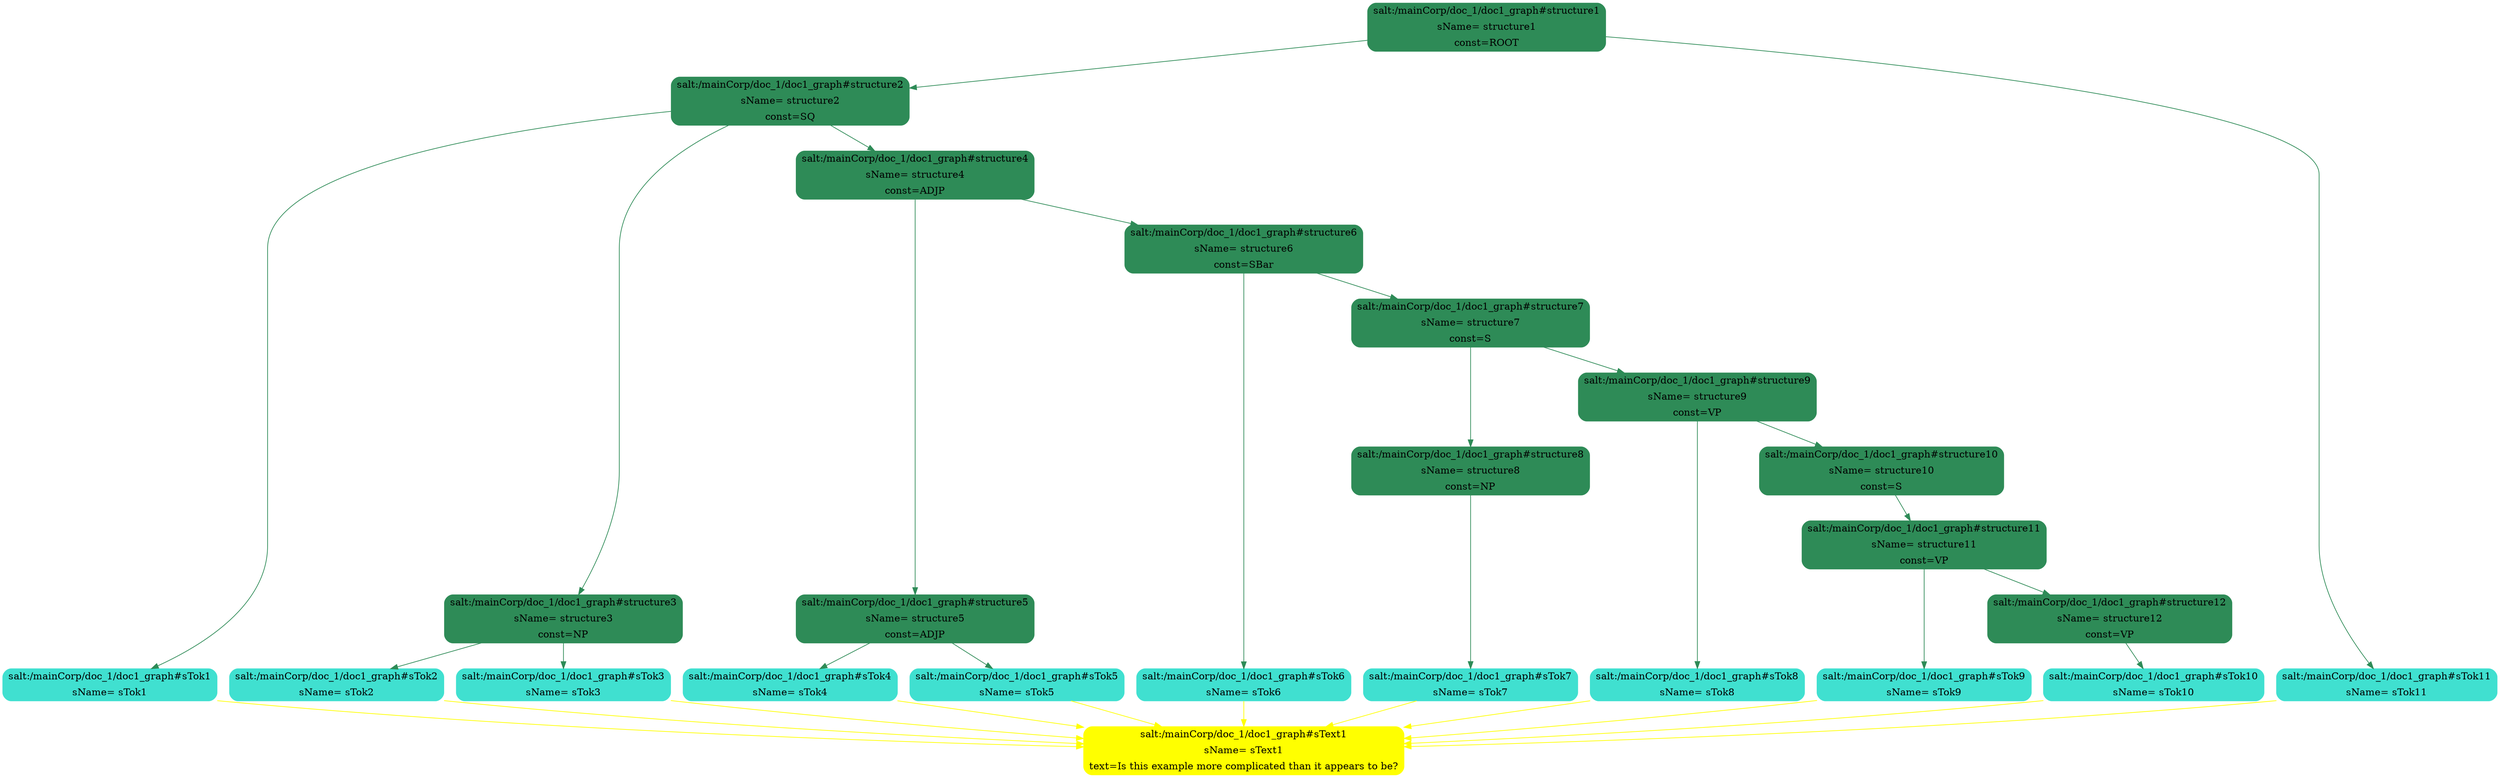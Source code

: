 digraph G {
ordering=out;
<salt:/mainCorp/doc_1/doc1_graph#structure1> -> <salt:/mainCorp/doc_1/doc1_graph#structure2>[color=seagreen,style=filled];
<salt:/mainCorp/doc_1/doc1_graph#structure2> -> <salt:/mainCorp/doc_1/doc1_graph#sTok1>[color=seagreen,style=filled];
<salt:/mainCorp/doc_1/doc1_graph#sTok1> -> <salt:/mainCorp/doc_1/doc1_graph#sText1>[color=yellow,style=filled];
<salt:/mainCorp/doc_1/doc1_graph#structure2> -> <salt:/mainCorp/doc_1/doc1_graph#structure3>[color=seagreen,style=filled];
<salt:/mainCorp/doc_1/doc1_graph#structure3> -> <salt:/mainCorp/doc_1/doc1_graph#sTok2>[color=seagreen,style=filled];
<salt:/mainCorp/doc_1/doc1_graph#sTok2> -> <salt:/mainCorp/doc_1/doc1_graph#sText1>[color=yellow,style=filled];
<salt:/mainCorp/doc_1/doc1_graph#structure3> -> <salt:/mainCorp/doc_1/doc1_graph#sTok3>[color=seagreen,style=filled];
<salt:/mainCorp/doc_1/doc1_graph#sTok3> -> <salt:/mainCorp/doc_1/doc1_graph#sText1>[color=yellow,style=filled];
<salt:/mainCorp/doc_1/doc1_graph#structure2> -> <salt:/mainCorp/doc_1/doc1_graph#structure4>[color=seagreen,style=filled];
<salt:/mainCorp/doc_1/doc1_graph#structure4> -> <salt:/mainCorp/doc_1/doc1_graph#structure5>[color=seagreen,style=filled];
<salt:/mainCorp/doc_1/doc1_graph#structure5> -> <salt:/mainCorp/doc_1/doc1_graph#sTok4>[color=seagreen,style=filled];
<salt:/mainCorp/doc_1/doc1_graph#sTok4> -> <salt:/mainCorp/doc_1/doc1_graph#sText1>[color=yellow,style=filled];
<salt:/mainCorp/doc_1/doc1_graph#structure5> -> <salt:/mainCorp/doc_1/doc1_graph#sTok5>[color=seagreen,style=filled];
<salt:/mainCorp/doc_1/doc1_graph#sTok5> -> <salt:/mainCorp/doc_1/doc1_graph#sText1>[color=yellow,style=filled];
<salt:/mainCorp/doc_1/doc1_graph#structure4> -> <salt:/mainCorp/doc_1/doc1_graph#structure6>[color=seagreen,style=filled];
<salt:/mainCorp/doc_1/doc1_graph#structure6> -> <salt:/mainCorp/doc_1/doc1_graph#sTok6>[color=seagreen,style=filled];
<salt:/mainCorp/doc_1/doc1_graph#sTok6> -> <salt:/mainCorp/doc_1/doc1_graph#sText1>[color=yellow,style=filled];
<salt:/mainCorp/doc_1/doc1_graph#structure6> -> <salt:/mainCorp/doc_1/doc1_graph#structure7>[color=seagreen,style=filled];
<salt:/mainCorp/doc_1/doc1_graph#structure7> -> <salt:/mainCorp/doc_1/doc1_graph#structure8>[color=seagreen,style=filled];
<salt:/mainCorp/doc_1/doc1_graph#structure8> -> <salt:/mainCorp/doc_1/doc1_graph#sTok7>[color=seagreen,style=filled];
<salt:/mainCorp/doc_1/doc1_graph#sTok7> -> <salt:/mainCorp/doc_1/doc1_graph#sText1>[color=yellow,style=filled];
<salt:/mainCorp/doc_1/doc1_graph#structure7> -> <salt:/mainCorp/doc_1/doc1_graph#structure9>[color=seagreen,style=filled];
<salt:/mainCorp/doc_1/doc1_graph#structure9> -> <salt:/mainCorp/doc_1/doc1_graph#sTok8>[color=seagreen,style=filled];
<salt:/mainCorp/doc_1/doc1_graph#sTok8> -> <salt:/mainCorp/doc_1/doc1_graph#sText1>[color=yellow,style=filled];
<salt:/mainCorp/doc_1/doc1_graph#structure9> -> <salt:/mainCorp/doc_1/doc1_graph#structure10>[color=seagreen,style=filled];
<salt:/mainCorp/doc_1/doc1_graph#structure10> -> <salt:/mainCorp/doc_1/doc1_graph#structure11>[color=seagreen,style=filled];
<salt:/mainCorp/doc_1/doc1_graph#structure11> -> <salt:/mainCorp/doc_1/doc1_graph#sTok9>[color=seagreen,style=filled];
<salt:/mainCorp/doc_1/doc1_graph#sTok9> -> <salt:/mainCorp/doc_1/doc1_graph#sText1>[color=yellow,style=filled];
<salt:/mainCorp/doc_1/doc1_graph#structure11> -> <salt:/mainCorp/doc_1/doc1_graph#structure12>[color=seagreen,style=filled];
<salt:/mainCorp/doc_1/doc1_graph#structure12> -> <salt:/mainCorp/doc_1/doc1_graph#sTok10>[color=seagreen,style=filled];
<salt:/mainCorp/doc_1/doc1_graph#sTok10> -> <salt:/mainCorp/doc_1/doc1_graph#sText1>[color=yellow,style=filled];
<salt:/mainCorp/doc_1/doc1_graph#structure1> -> <salt:/mainCorp/doc_1/doc1_graph#sTok11>[color=seagreen,style=filled];
<salt:/mainCorp/doc_1/doc1_graph#sTok11> -> <salt:/mainCorp/doc_1/doc1_graph#sText1>[color=yellow,style=filled];
{
rank=max;
<salt:/mainCorp/doc_1/doc1_graph#sText1>[shape=Mrecord,color=yellow,style=filled,label="{{salt:/mainCorp/doc_1/doc1_graph#sText1}|{sName= sText1}|{text=Is this example more complicated than it appears to be?}}"];
}
{
rank=same;
<salt:/mainCorp/doc_1/doc1_graph#sTok1>[shape=Mrecord,color=turquoise,style=filled,label="{{salt:/mainCorp/doc_1/doc1_graph#sTok1}|{sName= sTok1}}"];
<salt:/mainCorp/doc_1/doc1_graph#sTok2>[shape=Mrecord,color=turquoise,style=filled,label="{{salt:/mainCorp/doc_1/doc1_graph#sTok2}|{sName= sTok2}}"];
<salt:/mainCorp/doc_1/doc1_graph#sTok3>[shape=Mrecord,color=turquoise,style=filled,label="{{salt:/mainCorp/doc_1/doc1_graph#sTok3}|{sName= sTok3}}"];
<salt:/mainCorp/doc_1/doc1_graph#sTok4>[shape=Mrecord,color=turquoise,style=filled,label="{{salt:/mainCorp/doc_1/doc1_graph#sTok4}|{sName= sTok4}}"];
<salt:/mainCorp/doc_1/doc1_graph#sTok5>[shape=Mrecord,color=turquoise,style=filled,label="{{salt:/mainCorp/doc_1/doc1_graph#sTok5}|{sName= sTok5}}"];
<salt:/mainCorp/doc_1/doc1_graph#sTok6>[shape=Mrecord,color=turquoise,style=filled,label="{{salt:/mainCorp/doc_1/doc1_graph#sTok6}|{sName= sTok6}}"];
<salt:/mainCorp/doc_1/doc1_graph#sTok7>[shape=Mrecord,color=turquoise,style=filled,label="{{salt:/mainCorp/doc_1/doc1_graph#sTok7}|{sName= sTok7}}"];
<salt:/mainCorp/doc_1/doc1_graph#sTok8>[shape=Mrecord,color=turquoise,style=filled,label="{{salt:/mainCorp/doc_1/doc1_graph#sTok8}|{sName= sTok8}}"];
<salt:/mainCorp/doc_1/doc1_graph#sTok9>[shape=Mrecord,color=turquoise,style=filled,label="{{salt:/mainCorp/doc_1/doc1_graph#sTok9}|{sName= sTok9}}"];
<salt:/mainCorp/doc_1/doc1_graph#sTok10>[shape=Mrecord,color=turquoise,style=filled,label="{{salt:/mainCorp/doc_1/doc1_graph#sTok10}|{sName= sTok10}}"];
<salt:/mainCorp/doc_1/doc1_graph#sTok11>[shape=Mrecord,color=turquoise,style=filled,label="{{salt:/mainCorp/doc_1/doc1_graph#sTok11}|{sName= sTok11}}"];
}
<salt:/mainCorp/doc_1/doc1_graph#structure1>[shape=Mrecord,color=seagreen,style=filled,label="{{salt:/mainCorp/doc_1/doc1_graph#structure1}|{sName= structure1}|{const=ROOT}}"];
<salt:/mainCorp/doc_1/doc1_graph#structure2>[shape=Mrecord,color=seagreen,style=filled,label="{{salt:/mainCorp/doc_1/doc1_graph#structure2}|{sName= structure2}|{const=SQ}}"];
<salt:/mainCorp/doc_1/doc1_graph#structure3>[shape=Mrecord,color=seagreen,style=filled,label="{{salt:/mainCorp/doc_1/doc1_graph#structure3}|{sName= structure3}|{const=NP}}"];
<salt:/mainCorp/doc_1/doc1_graph#structure4>[shape=Mrecord,color=seagreen,style=filled,label="{{salt:/mainCorp/doc_1/doc1_graph#structure4}|{sName= structure4}|{const=ADJP}}"];
<salt:/mainCorp/doc_1/doc1_graph#structure5>[shape=Mrecord,color=seagreen,style=filled,label="{{salt:/mainCorp/doc_1/doc1_graph#structure5}|{sName= structure5}|{const=ADJP}}"];
<salt:/mainCorp/doc_1/doc1_graph#structure6>[shape=Mrecord,color=seagreen,style=filled,label="{{salt:/mainCorp/doc_1/doc1_graph#structure6}|{sName= structure6}|{const=SBar}}"];
<salt:/mainCorp/doc_1/doc1_graph#structure7>[shape=Mrecord,color=seagreen,style=filled,label="{{salt:/mainCorp/doc_1/doc1_graph#structure7}|{sName= structure7}|{const=S}}"];
<salt:/mainCorp/doc_1/doc1_graph#structure8>[shape=Mrecord,color=seagreen,style=filled,label="{{salt:/mainCorp/doc_1/doc1_graph#structure8}|{sName= structure8}|{const=NP}}"];
<salt:/mainCorp/doc_1/doc1_graph#structure9>[shape=Mrecord,color=seagreen,style=filled,label="{{salt:/mainCorp/doc_1/doc1_graph#structure9}|{sName= structure9}|{const=VP}}"];
<salt:/mainCorp/doc_1/doc1_graph#structure10>[shape=Mrecord,color=seagreen,style=filled,label="{{salt:/mainCorp/doc_1/doc1_graph#structure10}|{sName= structure10}|{const=S}}"];
<salt:/mainCorp/doc_1/doc1_graph#structure11>[shape=Mrecord,color=seagreen,style=filled,label="{{salt:/mainCorp/doc_1/doc1_graph#structure11}|{sName= structure11}|{const=VP}}"];
<salt:/mainCorp/doc_1/doc1_graph#structure12>[shape=Mrecord,color=seagreen,style=filled,label="{{salt:/mainCorp/doc_1/doc1_graph#structure12}|{sName= structure12}|{const=VP}}"];
}
